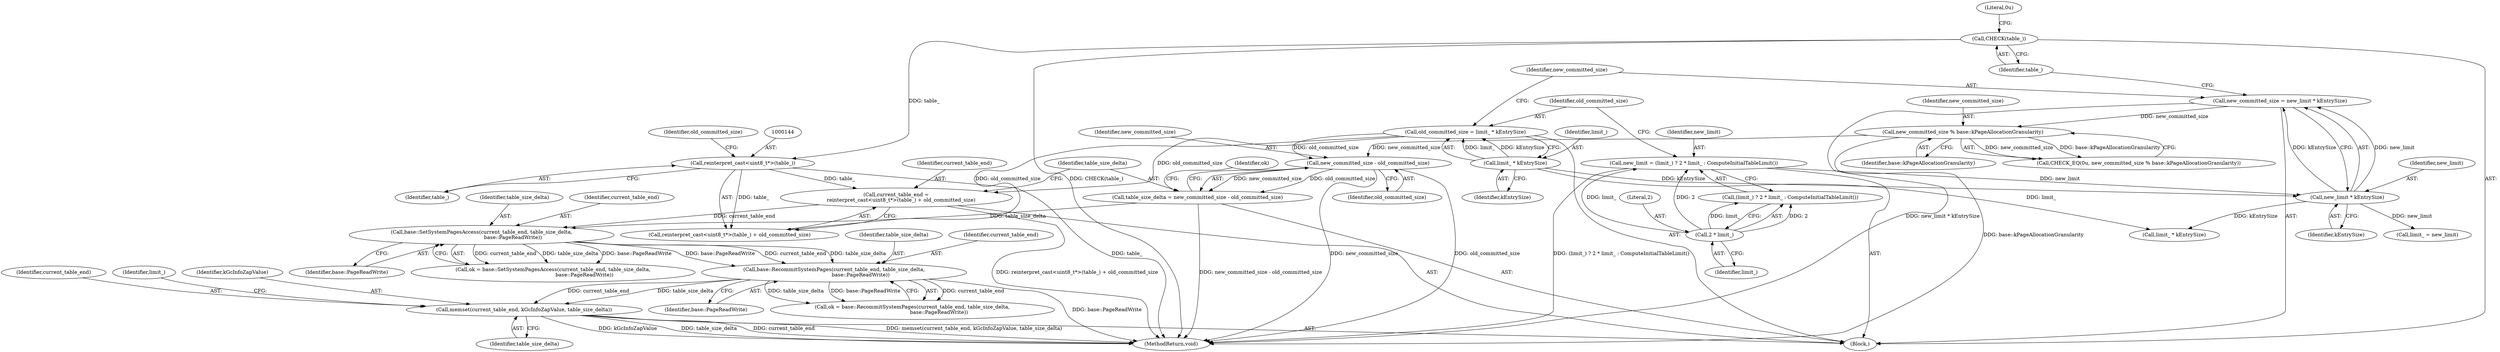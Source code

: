 digraph "0_Chrome_20b65d00ca3d8696430e22efad7485366f8c3a21_1@API" {
"1000170" [label="(Call,memset(current_table_end, kGcInfoZapValue, table_size_delta))"];
"1000164" [label="(Call,base::RecommitSystemPages(current_table_end, table_size_delta,\n                                 base::PageReadWrite))"];
"1000156" [label="(Call,base::SetSystemPagesAccess(current_table_end, table_size_delta,\n                                       base::PageReadWrite))"];
"1000140" [label="(Call,current_table_end =\n      reinterpret_cast<uint8_t*>(table_) + old_committed_size)"];
"1000143" [label="(Call,reinterpret_cast<uint8_t*>(table_))"];
"1000128" [label="(Call,CHECK(table_))"];
"1000117" [label="(Call,old_committed_size = limit_ * kEntrySize)"];
"1000119" [label="(Call,limit_ * kEntrySize)"];
"1000148" [label="(Call,table_size_delta = new_committed_size - old_committed_size)"];
"1000150" [label="(Call,new_committed_size - old_committed_size)"];
"1000132" [label="(Call,new_committed_size % base::kPageAllocationGranularity)"];
"1000123" [label="(Call,new_committed_size = new_limit * kEntrySize)"];
"1000125" [label="(Call,new_limit * kEntrySize)"];
"1000108" [label="(Call,new_limit = (limit_) ? 2 * limit_ : ComputeInitialTableLimit())"];
"1000112" [label="(Call,2 * limit_)"];
"1000173" [label="(Identifier,table_size_delta)"];
"1000143" [label="(Call,reinterpret_cast<uint8_t*>(table_))"];
"1000133" [label="(Identifier,new_committed_size)"];
"1000124" [label="(Identifier,new_committed_size)"];
"1000177" [label="(MethodReturn,void)"];
"1000156" [label="(Call,base::SetSystemPagesAccess(current_table_end, table_size_delta,\n                                       base::PageReadWrite))"];
"1000114" [label="(Identifier,limit_)"];
"1000128" [label="(Call,CHECK(table_))"];
"1000137" [label="(Call,limit_ * kEntrySize)"];
"1000150" [label="(Call,new_committed_size - old_committed_size)"];
"1000141" [label="(Identifier,current_table_end)"];
"1000134" [label="(Identifier,base::kPageAllocationGranularity)"];
"1000118" [label="(Identifier,old_committed_size)"];
"1000123" [label="(Call,new_committed_size = new_limit * kEntrySize)"];
"1000125" [label="(Call,new_limit * kEntrySize)"];
"1000166" [label="(Identifier,table_size_delta)"];
"1000155" [label="(Identifier,ok)"];
"1000152" [label="(Identifier,old_committed_size)"];
"1000164" [label="(Call,base::RecommitSystemPages(current_table_end, table_size_delta,\n                                 base::PageReadWrite))"];
"1000119" [label="(Call,limit_ * kEntrySize)"];
"1000174" [label="(Call,limit_ = new_limit)"];
"1000159" [label="(Identifier,base::PageReadWrite)"];
"1000140" [label="(Call,current_table_end =\n      reinterpret_cast<uint8_t*>(table_) + old_committed_size)"];
"1000142" [label="(Call,reinterpret_cast<uint8_t*>(table_) + old_committed_size)"];
"1000120" [label="(Identifier,limit_)"];
"1000162" [label="(Call,ok = base::RecommitSystemPages(current_table_end, table_size_delta,\n                                 base::PageReadWrite))"];
"1000110" [label="(Call,(limit_) ? 2 * limit_ : ComputeInitialTableLimit())"];
"1000145" [label="(Identifier,table_)"];
"1000171" [label="(Identifier,current_table_end)"];
"1000129" [label="(Identifier,table_)"];
"1000157" [label="(Identifier,current_table_end)"];
"1000127" [label="(Identifier,kEntrySize)"];
"1000108" [label="(Call,new_limit = (limit_) ? 2 * limit_ : ComputeInitialTableLimit())"];
"1000126" [label="(Identifier,new_limit)"];
"1000130" [label="(Call,CHECK_EQ(0u, new_committed_size % base::kPageAllocationGranularity))"];
"1000117" [label="(Call,old_committed_size = limit_ * kEntrySize)"];
"1000170" [label="(Call,memset(current_table_end, kGcInfoZapValue, table_size_delta))"];
"1000146" [label="(Identifier,old_committed_size)"];
"1000106" [label="(Block,)"];
"1000121" [label="(Identifier,kEntrySize)"];
"1000112" [label="(Call,2 * limit_)"];
"1000158" [label="(Identifier,table_size_delta)"];
"1000175" [label="(Identifier,limit_)"];
"1000148" [label="(Call,table_size_delta = new_committed_size - old_committed_size)"];
"1000149" [label="(Identifier,table_size_delta)"];
"1000113" [label="(Literal,2)"];
"1000109" [label="(Identifier,new_limit)"];
"1000132" [label="(Call,new_committed_size % base::kPageAllocationGranularity)"];
"1000154" [label="(Call,ok = base::SetSystemPagesAccess(current_table_end, table_size_delta,\n                                       base::PageReadWrite))"];
"1000172" [label="(Identifier,kGcInfoZapValue)"];
"1000131" [label="(Literal,0u)"];
"1000167" [label="(Identifier,base::PageReadWrite)"];
"1000151" [label="(Identifier,new_committed_size)"];
"1000165" [label="(Identifier,current_table_end)"];
"1000170" -> "1000106"  [label="AST: "];
"1000170" -> "1000173"  [label="CFG: "];
"1000171" -> "1000170"  [label="AST: "];
"1000172" -> "1000170"  [label="AST: "];
"1000173" -> "1000170"  [label="AST: "];
"1000175" -> "1000170"  [label="CFG: "];
"1000170" -> "1000177"  [label="DDG: kGcInfoZapValue"];
"1000170" -> "1000177"  [label="DDG: table_size_delta"];
"1000170" -> "1000177"  [label="DDG: current_table_end"];
"1000170" -> "1000177"  [label="DDG: memset(current_table_end, kGcInfoZapValue, table_size_delta)"];
"1000164" -> "1000170"  [label="DDG: current_table_end"];
"1000164" -> "1000170"  [label="DDG: table_size_delta"];
"1000164" -> "1000162"  [label="AST: "];
"1000164" -> "1000167"  [label="CFG: "];
"1000165" -> "1000164"  [label="AST: "];
"1000166" -> "1000164"  [label="AST: "];
"1000167" -> "1000164"  [label="AST: "];
"1000162" -> "1000164"  [label="CFG: "];
"1000164" -> "1000177"  [label="DDG: base::PageReadWrite"];
"1000164" -> "1000162"  [label="DDG: current_table_end"];
"1000164" -> "1000162"  [label="DDG: table_size_delta"];
"1000164" -> "1000162"  [label="DDG: base::PageReadWrite"];
"1000156" -> "1000164"  [label="DDG: current_table_end"];
"1000156" -> "1000164"  [label="DDG: table_size_delta"];
"1000156" -> "1000164"  [label="DDG: base::PageReadWrite"];
"1000156" -> "1000154"  [label="AST: "];
"1000156" -> "1000159"  [label="CFG: "];
"1000157" -> "1000156"  [label="AST: "];
"1000158" -> "1000156"  [label="AST: "];
"1000159" -> "1000156"  [label="AST: "];
"1000154" -> "1000156"  [label="CFG: "];
"1000156" -> "1000154"  [label="DDG: current_table_end"];
"1000156" -> "1000154"  [label="DDG: table_size_delta"];
"1000156" -> "1000154"  [label="DDG: base::PageReadWrite"];
"1000140" -> "1000156"  [label="DDG: current_table_end"];
"1000148" -> "1000156"  [label="DDG: table_size_delta"];
"1000140" -> "1000106"  [label="AST: "];
"1000140" -> "1000142"  [label="CFG: "];
"1000141" -> "1000140"  [label="AST: "];
"1000142" -> "1000140"  [label="AST: "];
"1000149" -> "1000140"  [label="CFG: "];
"1000140" -> "1000177"  [label="DDG: reinterpret_cast<uint8_t*>(table_) + old_committed_size"];
"1000143" -> "1000140"  [label="DDG: table_"];
"1000117" -> "1000140"  [label="DDG: old_committed_size"];
"1000143" -> "1000142"  [label="AST: "];
"1000143" -> "1000145"  [label="CFG: "];
"1000144" -> "1000143"  [label="AST: "];
"1000145" -> "1000143"  [label="AST: "];
"1000146" -> "1000143"  [label="CFG: "];
"1000143" -> "1000177"  [label="DDG: table_"];
"1000143" -> "1000142"  [label="DDG: table_"];
"1000128" -> "1000143"  [label="DDG: table_"];
"1000128" -> "1000106"  [label="AST: "];
"1000128" -> "1000129"  [label="CFG: "];
"1000129" -> "1000128"  [label="AST: "];
"1000131" -> "1000128"  [label="CFG: "];
"1000128" -> "1000177"  [label="DDG: CHECK(table_)"];
"1000117" -> "1000106"  [label="AST: "];
"1000117" -> "1000119"  [label="CFG: "];
"1000118" -> "1000117"  [label="AST: "];
"1000119" -> "1000117"  [label="AST: "];
"1000124" -> "1000117"  [label="CFG: "];
"1000119" -> "1000117"  [label="DDG: limit_"];
"1000119" -> "1000117"  [label="DDG: kEntrySize"];
"1000117" -> "1000142"  [label="DDG: old_committed_size"];
"1000117" -> "1000150"  [label="DDG: old_committed_size"];
"1000119" -> "1000121"  [label="CFG: "];
"1000120" -> "1000119"  [label="AST: "];
"1000121" -> "1000119"  [label="AST: "];
"1000119" -> "1000125"  [label="DDG: kEntrySize"];
"1000119" -> "1000137"  [label="DDG: limit_"];
"1000148" -> "1000106"  [label="AST: "];
"1000148" -> "1000150"  [label="CFG: "];
"1000149" -> "1000148"  [label="AST: "];
"1000150" -> "1000148"  [label="AST: "];
"1000155" -> "1000148"  [label="CFG: "];
"1000148" -> "1000177"  [label="DDG: new_committed_size - old_committed_size"];
"1000150" -> "1000148"  [label="DDG: new_committed_size"];
"1000150" -> "1000148"  [label="DDG: old_committed_size"];
"1000150" -> "1000152"  [label="CFG: "];
"1000151" -> "1000150"  [label="AST: "];
"1000152" -> "1000150"  [label="AST: "];
"1000150" -> "1000177"  [label="DDG: new_committed_size"];
"1000150" -> "1000177"  [label="DDG: old_committed_size"];
"1000132" -> "1000150"  [label="DDG: new_committed_size"];
"1000132" -> "1000130"  [label="AST: "];
"1000132" -> "1000134"  [label="CFG: "];
"1000133" -> "1000132"  [label="AST: "];
"1000134" -> "1000132"  [label="AST: "];
"1000130" -> "1000132"  [label="CFG: "];
"1000132" -> "1000177"  [label="DDG: base::kPageAllocationGranularity"];
"1000132" -> "1000130"  [label="DDG: new_committed_size"];
"1000132" -> "1000130"  [label="DDG: base::kPageAllocationGranularity"];
"1000123" -> "1000132"  [label="DDG: new_committed_size"];
"1000123" -> "1000106"  [label="AST: "];
"1000123" -> "1000125"  [label="CFG: "];
"1000124" -> "1000123"  [label="AST: "];
"1000125" -> "1000123"  [label="AST: "];
"1000129" -> "1000123"  [label="CFG: "];
"1000123" -> "1000177"  [label="DDG: new_limit * kEntrySize"];
"1000125" -> "1000123"  [label="DDG: new_limit"];
"1000125" -> "1000123"  [label="DDG: kEntrySize"];
"1000125" -> "1000127"  [label="CFG: "];
"1000126" -> "1000125"  [label="AST: "];
"1000127" -> "1000125"  [label="AST: "];
"1000108" -> "1000125"  [label="DDG: new_limit"];
"1000125" -> "1000137"  [label="DDG: kEntrySize"];
"1000125" -> "1000174"  [label="DDG: new_limit"];
"1000108" -> "1000106"  [label="AST: "];
"1000108" -> "1000110"  [label="CFG: "];
"1000109" -> "1000108"  [label="AST: "];
"1000110" -> "1000108"  [label="AST: "];
"1000118" -> "1000108"  [label="CFG: "];
"1000108" -> "1000177"  [label="DDG: (limit_) ? 2 * limit_ : ComputeInitialTableLimit()"];
"1000112" -> "1000108"  [label="DDG: 2"];
"1000112" -> "1000108"  [label="DDG: limit_"];
"1000112" -> "1000110"  [label="AST: "];
"1000112" -> "1000114"  [label="CFG: "];
"1000113" -> "1000112"  [label="AST: "];
"1000114" -> "1000112"  [label="AST: "];
"1000110" -> "1000112"  [label="CFG: "];
"1000112" -> "1000110"  [label="DDG: 2"];
"1000112" -> "1000110"  [label="DDG: limit_"];
}
